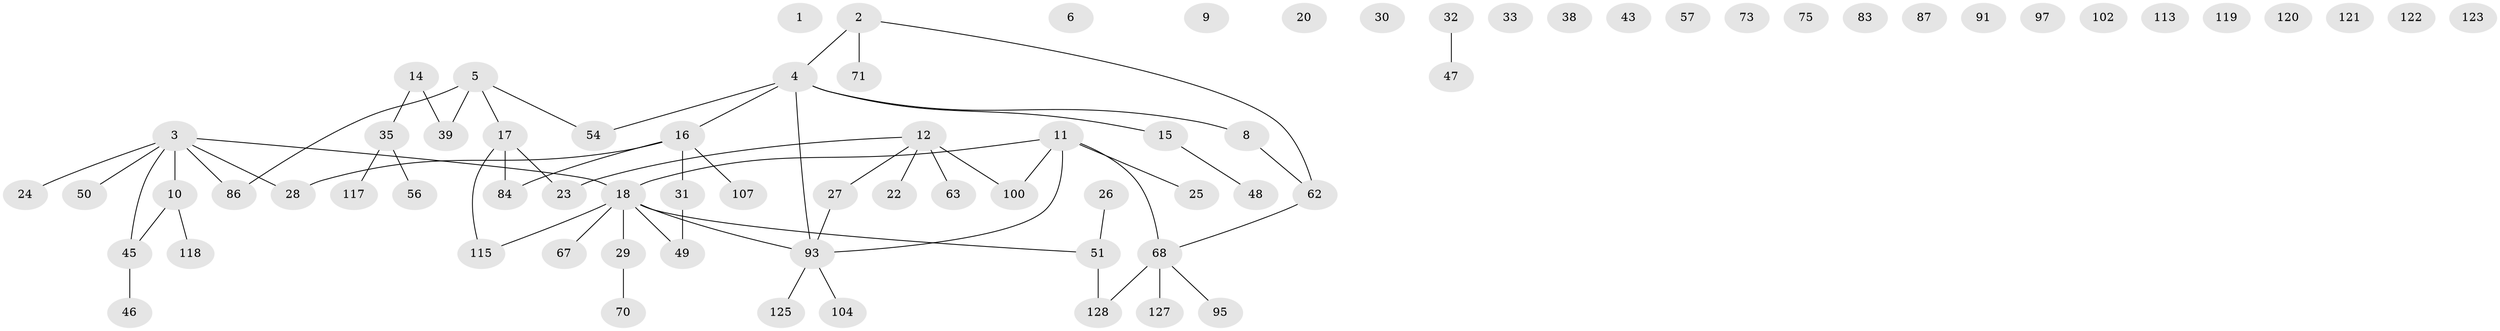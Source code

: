 // original degree distribution, {0: 0.15503875968992248, 1: 0.26356589147286824, 3: 0.14728682170542637, 2: 0.34108527131782945, 5: 0.03875968992248062, 4: 0.03875968992248062, 6: 0.015503875968992248}
// Generated by graph-tools (version 1.1) at 2025/13/03/09/25 04:13:03]
// undirected, 75 vertices, 63 edges
graph export_dot {
graph [start="1"]
  node [color=gray90,style=filled];
  1;
  2 [super="+21"];
  3 [super="+105+116+124"];
  4 [super="+7+69"];
  5 [super="+110"];
  6 [super="+85"];
  8 [super="+94"];
  9;
  10 [super="+65+72"];
  11 [super="+40+64+112"];
  12 [super="+13+42+82"];
  14 [super="+44+59+76"];
  15 [super="+108"];
  16 [super="+41"];
  17 [super="+60+80+88"];
  18 [super="+19+55"];
  20;
  22;
  23 [super="+61+103"];
  24 [super="+37"];
  25 [super="+79+96"];
  26 [super="+34"];
  27 [super="+52+53"];
  28;
  29 [super="+90+111"];
  30;
  31 [super="+58"];
  32 [super="+66"];
  33 [super="+81"];
  35 [super="+36"];
  38;
  39;
  43;
  45 [super="+89+101"];
  46;
  47;
  48;
  49 [super="+78"];
  50;
  51 [super="+106+126"];
  54 [super="+98+99"];
  56;
  57;
  62 [super="+74"];
  63;
  67;
  68 [super="+92+129"];
  70 [super="+77"];
  71;
  73;
  75;
  83;
  84;
  86;
  87;
  91;
  93 [super="+109"];
  95 [super="+114"];
  97;
  100;
  102;
  104;
  107;
  113;
  115;
  117;
  118;
  119;
  120;
  121;
  122;
  123;
  125;
  127;
  128;
  2 -- 71;
  2 -- 4;
  2 -- 62;
  3 -- 50;
  3 -- 86;
  3 -- 28;
  3 -- 10;
  3 -- 18;
  3 -- 24;
  3 -- 45;
  4 -- 16;
  4 -- 93;
  4 -- 15;
  4 -- 8;
  4 -- 54;
  5 -- 17;
  5 -- 54;
  5 -- 39;
  5 -- 86;
  8 -- 62;
  10 -- 118;
  10 -- 45;
  11 -- 100;
  11 -- 25;
  11 -- 18;
  11 -- 68;
  11 -- 93;
  12 -- 100 [weight=2];
  12 -- 63;
  12 -- 22;
  12 -- 23;
  12 -- 27;
  14 -- 39;
  14 -- 35;
  15 -- 48;
  16 -- 84;
  16 -- 107;
  16 -- 28;
  16 -- 31;
  17 -- 84;
  17 -- 115;
  17 -- 23;
  18 -- 67;
  18 -- 115;
  18 -- 29;
  18 -- 49;
  18 -- 51;
  18 -- 93;
  26 -- 51;
  27 -- 93;
  29 -- 70;
  31 -- 49;
  32 -- 47;
  35 -- 56;
  35 -- 117;
  45 -- 46;
  51 -- 128;
  62 -- 68;
  68 -- 95;
  68 -- 127;
  68 -- 128;
  93 -- 125;
  93 -- 104;
}
